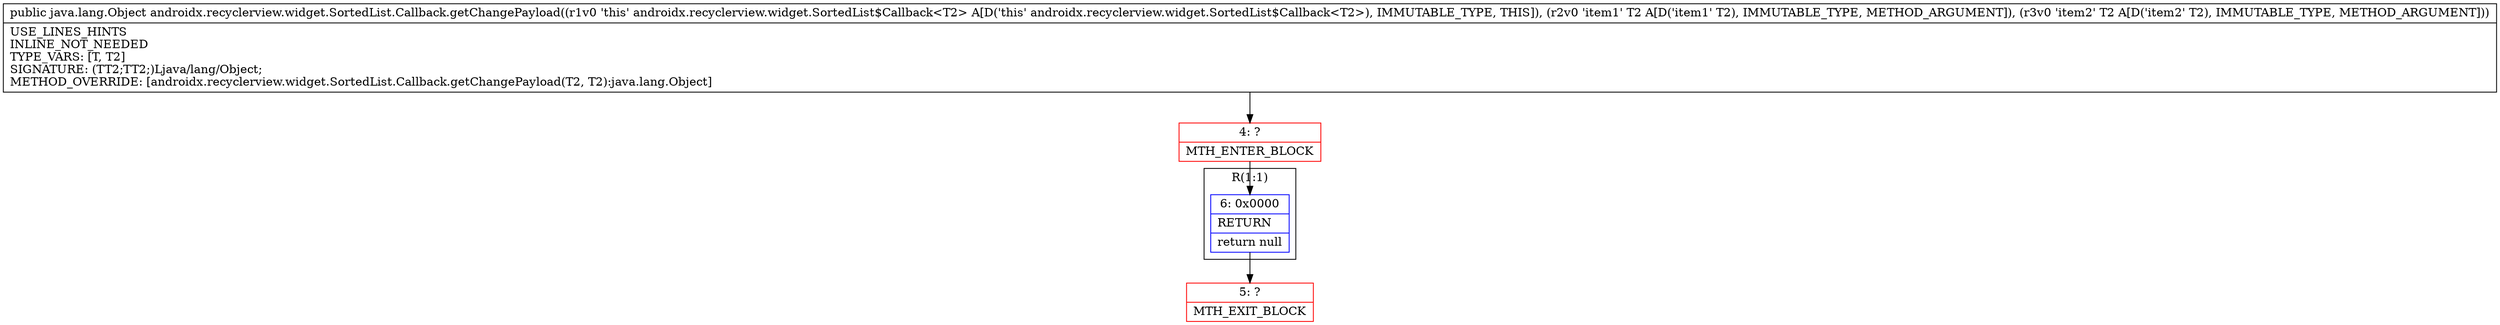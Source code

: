 digraph "CFG forandroidx.recyclerview.widget.SortedList.Callback.getChangePayload(Ljava\/lang\/Object;Ljava\/lang\/Object;)Ljava\/lang\/Object;" {
subgraph cluster_Region_1735768511 {
label = "R(1:1)";
node [shape=record,color=blue];
Node_6 [shape=record,label="{6\:\ 0x0000|RETURN\l|return null\l}"];
}
Node_4 [shape=record,color=red,label="{4\:\ ?|MTH_ENTER_BLOCK\l}"];
Node_5 [shape=record,color=red,label="{5\:\ ?|MTH_EXIT_BLOCK\l}"];
MethodNode[shape=record,label="{public java.lang.Object androidx.recyclerview.widget.SortedList.Callback.getChangePayload((r1v0 'this' androidx.recyclerview.widget.SortedList$Callback\<T2\> A[D('this' androidx.recyclerview.widget.SortedList$Callback\<T2\>), IMMUTABLE_TYPE, THIS]), (r2v0 'item1' T2 A[D('item1' T2), IMMUTABLE_TYPE, METHOD_ARGUMENT]), (r3v0 'item2' T2 A[D('item2' T2), IMMUTABLE_TYPE, METHOD_ARGUMENT]))  | USE_LINES_HINTS\lINLINE_NOT_NEEDED\lTYPE_VARS: [T, T2]\lSIGNATURE: (TT2;TT2;)Ljava\/lang\/Object;\lMETHOD_OVERRIDE: [androidx.recyclerview.widget.SortedList.Callback.getChangePayload(T2, T2):java.lang.Object]\l}"];
MethodNode -> Node_4;Node_6 -> Node_5;
Node_4 -> Node_6;
}

